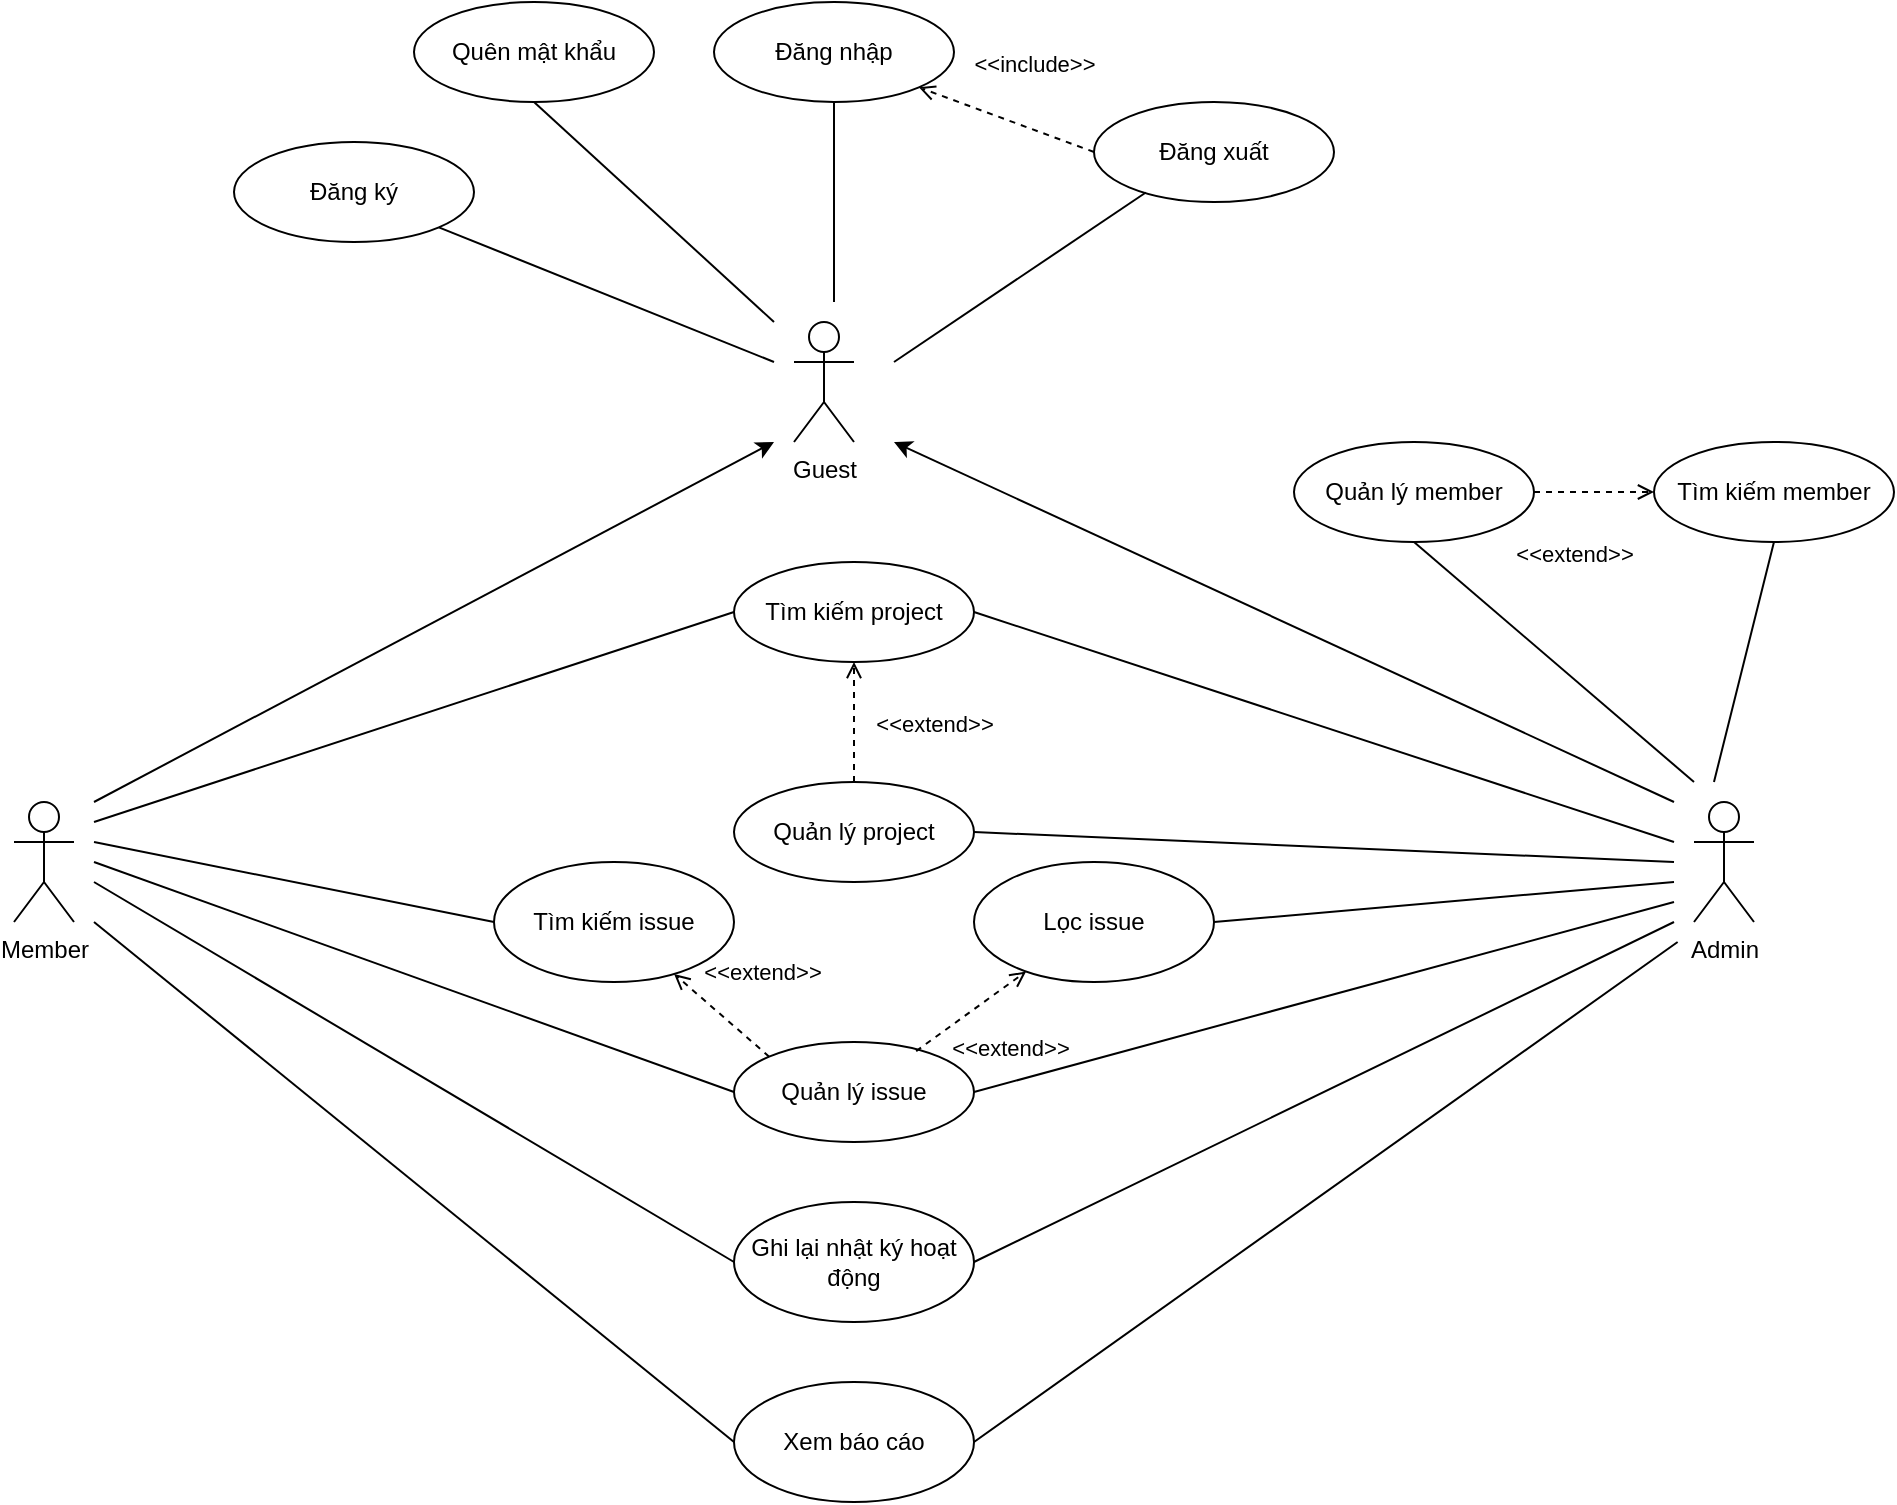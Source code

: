 <mxfile version="17.4.6" type="github" pages="6">
  <diagram id="14edXCWqQ5tt5mP-KZ7a" name="Page-1">
    <mxGraphModel dx="1831" dy="451" grid="1" gridSize="10" guides="1" tooltips="1" connect="1" arrows="1" fold="1" page="1" pageScale="1" pageWidth="1100" pageHeight="1700" math="0" shadow="0">
      <root>
        <mxCell id="0" />
        <mxCell id="1" parent="0" />
        <mxCell id="UQmdZjO2NsMZ761h4TWm-7" value="Admin" style="shape=umlActor;verticalLabelPosition=bottom;verticalAlign=top;html=1;outlineConnect=0;" parent="1" vertex="1">
          <mxGeometry x="710" y="620" width="30" height="60" as="geometry" />
        </mxCell>
        <mxCell id="UQmdZjO2NsMZ761h4TWm-6" value="Member" style="shape=umlActor;verticalLabelPosition=bottom;verticalAlign=top;html=1;outlineConnect=0;" parent="1" vertex="1">
          <mxGeometry x="-130" y="620" width="30" height="60" as="geometry" />
        </mxCell>
        <mxCell id="msFO-zHKwBEEHQdSJ0Py-1" value="Ghi lại nhật ký hoạt động" style="ellipse;whiteSpace=wrap;html=1;" parent="1" vertex="1">
          <mxGeometry x="230" y="820" width="120" height="60" as="geometry" />
        </mxCell>
        <mxCell id="UQmdZjO2NsMZ761h4TWm-18" value="Quản lý member" style="ellipse;whiteSpace=wrap;html=1;" parent="1" vertex="1">
          <mxGeometry x="510" y="440" width="120" height="50" as="geometry" />
        </mxCell>
        <mxCell id="UQmdZjO2NsMZ761h4TWm-9" value="Đăng ký" style="ellipse;whiteSpace=wrap;html=1;" parent="1" vertex="1">
          <mxGeometry x="-20" y="290" width="120" height="50" as="geometry" />
        </mxCell>
        <mxCell id="UQmdZjO2NsMZ761h4TWm-35" value="Đăng xuất" style="ellipse;whiteSpace=wrap;html=1;" parent="1" vertex="1">
          <mxGeometry x="410" y="270" width="120" height="50" as="geometry" />
        </mxCell>
        <mxCell id="UQmdZjO2NsMZ761h4TWm-10" value="Đăng nhập" style="ellipse;whiteSpace=wrap;html=1;" parent="1" vertex="1">
          <mxGeometry x="220" y="220" width="120" height="50" as="geometry" />
        </mxCell>
        <mxCell id="UQmdZjO2NsMZ761h4TWm-17" value="Quản lý issue&lt;span style=&quot;color: rgba(0 , 0 , 0 , 0) ; font-family: monospace ; font-size: 0px&quot;&gt;%3CmxGraphModel%3E%3Croot%3E%3CmxCell%20id%3D%220%22%2F%3E%3CmxCell%20id%3D%221%22%20parent%3D%220%22%2F%3E%3CmxCell%20id%3D%222%22%20value%3D%22%22%20style%3D%22swimlane%3BstartSize%3D0%3B%22%20vertex%3D%221%22%20parent%3D%221%22%3E%3CmxGeometry%20x%3D%22240%22%20y%3D%22200%22%20width%3D%22560%22%20height%3D%22790%22%20as%3D%22geometry%22%2F%3E%3C%2FmxCell%3E%3CmxCell%20id%3D%223%22%20value%3D%22%C4%90%C4%83ng%20k%C3%BD%22%20style%3D%22ellipse%3BwhiteSpace%3Dwrap%3Bhtml%3D1%3B%22%20vertex%3D%221%22%20parent%3D%222%22%3E%3CmxGeometry%20x%3D%2250%22%20y%3D%22730%22%20width%3D%22120%22%20height%3D%2250%22%20as%3D%22geometry%22%2F%3E%3C%2FmxCell%3E%3CmxCell%20id%3D%224%22%20value%3D%22%C4%90%C4%83ng%20nh%E1%BA%ADp%22%20style%3D%22ellipse%3BwhiteSpace%3Dwrap%3Bhtml%3D1%3B%22%20vertex%3D%221%22%20parent%3D%222%22%3E%3CmxGeometry%20x%3D%2250%22%20y%3D%22640%22%20width%3D%22120%22%20height%3D%2250%22%20as%3D%22geometry%22%2F%3E%3C%2FmxCell%3E%3CmxCell%20id%3D%225%22%20value%3D%22%22%20style%3D%22ellipse%3BwhiteSpace%3Dwrap%3Bhtml%3D1%3B%22%20vertex%3D%221%22%20parent%3D%222%22%3E%3CmxGeometry%20x%3D%22170%22%20y%3D%22260%22%20width%3D%22120%22%20height%3D%2250%22%20as%3D%22geometry%22%2F%3E%3C%2FmxCell%3E%3C%2Froot%3E%3C%2FmxGraphModel%3E&lt;/span&gt;&lt;span style=&quot;color: rgba(0 , 0 , 0 , 0) ; font-family: monospace ; font-size: 0px&quot;&gt;%3CmxGraphModel%3E%3Croot%3E%3CmxCell%20id%3D%220%22%2F%3E%3CmxCell%20id%3D%221%22%20parent%3D%220%22%2F%3E%3CmxCell%20id%3D%222%22%20value%3D%22%22%20style%3D%22swimlane%3BstartSize%3D0%3B%22%20vertex%3D%221%22%20parent%3D%221%22%3E%3CmxGeometry%20x%3D%22240%22%20y%3D%22200%22%20width%3D%22560%22%20height%3D%22790%22%20as%3D%22geometry%22%2F%3E%3C%2FmxCell%3E%3CmxCell%20id%3D%223%22%20value%3D%22%C4%90%C4%83ng%20k%C3%BD%22%20style%3D%22ellipse%3BwhiteSpace%3Dwrap%3Bhtml%3D1%3B%22%20vertex%3D%221%22%20parent%3D%222%22%3E%3CmxGeometry%20x%3D%2250%22%20y%3D%22730%22%20width%3D%22120%22%20height%3D%2250%22%20as%3D%22geometry%22%2F%3E%3C%2FmxCell%3E%3CmxCell%20id%3D%224%22%20value%3D%22%C4%90%C4%83ng%20nh%E1%BA%ADp%22%20style%3D%22ellipse%3BwhiteSpace%3Dwrap%3Bhtml%3D1%3B%22%20vertex%3D%221%22%20parent%3D%222%22%3E%3CmxGeometry%20x%3D%2250%22%20y%3D%22640%22%20width%3D%22120%22%20height%3D%2250%22%20as%3D%22geometry%22%2F%3E%3C%2FmxCell%3E%3CmxCell%20id%3D%225%22%20value%3D%22%22%20style%3D%22ellipse%3BwhiteSpace%3Dwrap%3Bhtml%3D1%3B%22%20vertex%3D%221%22%20parent%3D%222%22%3E%3CmxGeometry%20x%3D%22170%22%20y%3D%22260%22%20width%3D%22120%22%20height%3D%2250%22%20as%3D%22geometry%22%2F%3E%3C%2FmxCell%3E%3C%2Froot%3E%3C%2FmxGraphModel%3E&lt;/span&gt;" style="ellipse;whiteSpace=wrap;html=1;" parent="1" vertex="1">
          <mxGeometry x="230" y="740" width="120" height="50" as="geometry" />
        </mxCell>
        <mxCell id="UQmdZjO2NsMZ761h4TWm-19" value="Tìm kiếm project" style="ellipse;whiteSpace=wrap;html=1;" parent="1" vertex="1">
          <mxGeometry x="230" y="500" width="120" height="50" as="geometry" />
        </mxCell>
        <mxCell id="UQmdZjO2NsMZ761h4TWm-1" value="Guest" style="shape=umlActor;verticalLabelPosition=bottom;verticalAlign=top;html=1;outlineConnect=0;" parent="1" vertex="1">
          <mxGeometry x="260" y="380" width="30" height="60" as="geometry" />
        </mxCell>
        <mxCell id="QkGuEac7LgmnL3hAnvyL-4" value="" style="endArrow=none;html=1;rounded=0;entryX=1;entryY=1;entryDx=0;entryDy=0;" edge="1" parent="1" target="UQmdZjO2NsMZ761h4TWm-9">
          <mxGeometry width="50" height="50" relative="1" as="geometry">
            <mxPoint x="250" y="400" as="sourcePoint" />
            <mxPoint x="160" y="360" as="targetPoint" />
          </mxGeometry>
        </mxCell>
        <mxCell id="QkGuEac7LgmnL3hAnvyL-5" value="" style="endArrow=none;html=1;rounded=0;entryX=0.5;entryY=1;entryDx=0;entryDy=0;" edge="1" parent="1" target="UQmdZjO2NsMZ761h4TWm-10">
          <mxGeometry width="50" height="50" relative="1" as="geometry">
            <mxPoint x="280" y="370" as="sourcePoint" />
            <mxPoint x="50" y="350" as="targetPoint" />
          </mxGeometry>
        </mxCell>
        <mxCell id="QkGuEac7LgmnL3hAnvyL-6" value="" style="endArrow=none;html=1;rounded=0;entryX=0.216;entryY=0.905;entryDx=0;entryDy=0;entryPerimeter=0;" edge="1" parent="1" target="UQmdZjO2NsMZ761h4TWm-35">
          <mxGeometry width="50" height="50" relative="1" as="geometry">
            <mxPoint x="310" y="400" as="sourcePoint" />
            <mxPoint x="235" y="300" as="targetPoint" />
          </mxGeometry>
        </mxCell>
        <mxCell id="QkGuEac7LgmnL3hAnvyL-7" value="" style="endArrow=classic;html=1;rounded=0;" edge="1" parent="1">
          <mxGeometry width="50" height="50" relative="1" as="geometry">
            <mxPoint x="-90" y="620" as="sourcePoint" />
            <mxPoint x="250" y="440" as="targetPoint" />
          </mxGeometry>
        </mxCell>
        <mxCell id="QkGuEac7LgmnL3hAnvyL-8" value="" style="endArrow=classic;html=1;rounded=0;" edge="1" parent="1">
          <mxGeometry width="50" height="50" relative="1" as="geometry">
            <mxPoint x="700" y="620" as="sourcePoint" />
            <mxPoint x="310" y="440" as="targetPoint" />
          </mxGeometry>
        </mxCell>
        <mxCell id="QkGuEac7LgmnL3hAnvyL-9" value="" style="endArrow=none;html=1;rounded=0;entryX=0.5;entryY=1;entryDx=0;entryDy=0;" edge="1" parent="1" target="UQmdZjO2NsMZ761h4TWm-18">
          <mxGeometry width="50" height="50" relative="1" as="geometry">
            <mxPoint x="710" y="610" as="sourcePoint" />
            <mxPoint x="660" y="700" as="targetPoint" />
          </mxGeometry>
        </mxCell>
        <mxCell id="QkGuEac7LgmnL3hAnvyL-10" value="" style="endArrow=none;html=1;rounded=0;exitX=1;exitY=0.5;exitDx=0;exitDy=0;" edge="1" parent="1" source="UQmdZjO2NsMZ761h4TWm-19">
          <mxGeometry width="50" height="50" relative="1" as="geometry">
            <mxPoint x="480" y="670" as="sourcePoint" />
            <mxPoint x="700" y="640" as="targetPoint" />
          </mxGeometry>
        </mxCell>
        <mxCell id="QkGuEac7LgmnL3hAnvyL-11" value="&amp;lt;&amp;lt;extend&amp;gt;&amp;gt;" style="html=1;verticalAlign=bottom;labelBackgroundColor=none;endArrow=open;endFill=0;dashed=1;rounded=0;entryX=0.5;entryY=1;entryDx=0;entryDy=0;exitX=0.5;exitY=0;exitDx=0;exitDy=0;" edge="1" parent="1" source="QkGuEac7LgmnL3hAnvyL-18" target="UQmdZjO2NsMZ761h4TWm-19">
          <mxGeometry x="-0.333" y="-40" width="160" relative="1" as="geometry">
            <mxPoint x="290" y="640" as="sourcePoint" />
            <mxPoint x="240" y="660" as="targetPoint" />
            <mxPoint as="offset" />
          </mxGeometry>
        </mxCell>
        <mxCell id="QkGuEac7LgmnL3hAnvyL-12" value="" style="endArrow=none;html=1;rounded=0;exitX=1;exitY=0.5;exitDx=0;exitDy=0;" edge="1" parent="1" source="QkGuEac7LgmnL3hAnvyL-18">
          <mxGeometry width="50" height="50" relative="1" as="geometry">
            <mxPoint x="350" y="665" as="sourcePoint" />
            <mxPoint x="700" y="650" as="targetPoint" />
          </mxGeometry>
        </mxCell>
        <mxCell id="QkGuEac7LgmnL3hAnvyL-14" value="" style="endArrow=none;html=1;rounded=0;entryX=0;entryY=0.5;entryDx=0;entryDy=0;" edge="1" parent="1" target="UQmdZjO2NsMZ761h4TWm-17">
          <mxGeometry width="50" height="50" relative="1" as="geometry">
            <mxPoint x="-90" y="650" as="sourcePoint" />
            <mxPoint x="180" y="675" as="targetPoint" />
          </mxGeometry>
        </mxCell>
        <mxCell id="QkGuEac7LgmnL3hAnvyL-15" value="" style="endArrow=none;html=1;rounded=0;entryX=1;entryY=0.5;entryDx=0;entryDy=0;" edge="1" parent="1" target="UQmdZjO2NsMZ761h4TWm-17">
          <mxGeometry width="50" height="50" relative="1" as="geometry">
            <mxPoint x="700" y="670" as="sourcePoint" />
            <mxPoint x="190" y="685" as="targetPoint" />
          </mxGeometry>
        </mxCell>
        <mxCell id="QkGuEac7LgmnL3hAnvyL-16" value="" style="endArrow=none;html=1;rounded=0;entryX=0;entryY=0.5;entryDx=0;entryDy=0;" edge="1" parent="1" target="UQmdZjO2NsMZ761h4TWm-19">
          <mxGeometry width="50" height="50" relative="1" as="geometry">
            <mxPoint x="-90" y="630" as="sourcePoint" />
            <mxPoint x="200" y="695" as="targetPoint" />
          </mxGeometry>
        </mxCell>
        <mxCell id="QkGuEac7LgmnL3hAnvyL-18" value="Quản lý project&lt;span style=&quot;color: rgba(0 , 0 , 0 , 0) ; font-family: monospace ; font-size: 0px&quot;&gt;%3CmxGraphModel%3E%3Croot%3E%3CmxCell%20id%3D%220%22%2F%3E%3CmxCell%20id%3D%221%22%20parent%3D%220%22%2F%3E%3CmxCell%20id%3D%222%22%20value%3D%22%22%20style%3D%22swimlane%3BstartSize%3D0%3B%22%20vertex%3D%221%22%20parent%3D%221%22%3E%3CmxGeometry%20x%3D%22240%22%20y%3D%22200%22%20width%3D%22560%22%20height%3D%22790%22%20as%3D%22geometry%22%2F%3E%3C%2FmxCell%3E%3CmxCell%20id%3D%223%22%20value%3D%22%C4%90%C4%83ng%20k%C3%BD%22%20style%3D%22ellipse%3BwhiteSpace%3Dwrap%3Bhtml%3D1%3B%22%20vertex%3D%221%22%20parent%3D%222%22%3E%3CmxGeometry%20x%3D%2250%22%20y%3D%22730%22%20width%3D%22120%22%20height%3D%2250%22%20as%3D%22geometry%22%2F%3E%3C%2FmxCell%3E%3CmxCell%20id%3D%224%22%20value%3D%22%C4%90%C4%83ng%20nh%E1%BA%ADp%22%20style%3D%22ellipse%3BwhiteSpace%3Dwrap%3Bhtml%3D1%3B%22%20vertex%3D%221%22%20parent%3D%222%22%3E%3CmxGeometry%20x%3D%2250%22%20y%3D%22640%22%20width%3D%22120%22%20height%3D%2250%22%20as%3D%22geometry%22%2F%3E%3C%2FmxCell%3E%3CmxCell%20id%3D%225%22%20value%3D%22%22%20style%3D%22ellipse%3BwhiteSpace%3Dwrap%3Bhtml%3D1%3B%22%20vertex%3D%221%22%20parent%3D%222%22%3E%3CmxGeometry%20x%3D%22170%22%20y%3D%22260%22%20width%3D%22120%22%20height%3D%2250%22%20as%3D%22geometry%22%2F%3E%3C%2FmxCell%3E%3C%2Froot%3E%3C%2FmxGraphModel%3E&lt;/span&gt;&lt;span style=&quot;color: rgba(0 , 0 , 0 , 0) ; font-family: monospace ; font-size: 0px&quot;&gt;%3CmxGraphModel%3E%3Croot%3E%3CmxCell%20id%3D%220%22%2F%3E%3CmxCell%20id%3D%221%22%20parent%3D%220%22%2F%3E%3CmxCell%20id%3D%222%22%20value%3D%22%22%20style%3D%22swimlane%3BstartSize%3D0%3B%22%20vertex%3D%221%22%20parent%3D%221%22%3E%3CmxGeometry%20x%3D%22240%22%20y%3D%22200%22%20width%3D%22560%22%20height%3D%22790%22%20as%3D%22geometry%22%2F%3E%3C%2FmxCell%3E%3CmxCell%20id%3D%223%22%20value%3D%22%C4%90%C4%83ng%20k%C3%BD%22%20style%3D%22ellipse%3BwhiteSpace%3Dwrap%3Bhtml%3D1%3B%22%20vertex%3D%221%22%20parent%3D%222%22%3E%3CmxGeometry%20x%3D%2250%22%20y%3D%22730%22%20width%3D%22120%22%20height%3D%2250%22%20as%3D%22geometry%22%2F%3E%3C%2FmxCell%3E%3CmxCell%20id%3D%224%22%20value%3D%22%C4%90%C4%83ng%20nh%E1%BA%ADp%22%20style%3D%22ellipse%3BwhiteSpace%3Dwrap%3Bhtml%3D1%3B%22%20vertex%3D%221%22%20parent%3D%222%22%3E%3CmxGeometry%20x%3D%2250%22%20y%3D%22640%22%20width%3D%22120%22%20height%3D%2250%22%20as%3D%22geometry%22%2F%3E%3C%2FmxCell%3E%3CmxCell%20id%3D%225%22%20value%3D%22%22%20style%3D%22ellipse%3BwhiteSpace%3Dwrap%3Bhtml%3D1%3B%22%20vertex%3D%221%22%20parent%3D%222%22%3E%3CmxGeometry%20x%3D%22170%22%20y%3D%22260%22%20width%3D%22120%22%20height%3D%2250%22%20as%3D%22geometry%22%2F%3E%3C%2FmxCell%3E%3C%2Froot%3E%3C%2FmxGraphModel%3E&lt;/span&gt;" style="ellipse;whiteSpace=wrap;html=1;" vertex="1" parent="1">
          <mxGeometry x="230" y="610" width="120" height="50" as="geometry" />
        </mxCell>
        <mxCell id="QkGuEac7LgmnL3hAnvyL-20" value="" style="endArrow=none;html=1;rounded=0;entryX=0;entryY=0.5;entryDx=0;entryDy=0;" edge="1" parent="1" target="msFO-zHKwBEEHQdSJ0Py-1">
          <mxGeometry width="50" height="50" relative="1" as="geometry">
            <mxPoint x="-90" y="660" as="sourcePoint" />
            <mxPoint x="180" y="755" as="targetPoint" />
          </mxGeometry>
        </mxCell>
        <mxCell id="QkGuEac7LgmnL3hAnvyL-21" value="" style="endArrow=none;html=1;rounded=0;entryX=1;entryY=0.5;entryDx=0;entryDy=0;" edge="1" parent="1" target="msFO-zHKwBEEHQdSJ0Py-1">
          <mxGeometry width="50" height="50" relative="1" as="geometry">
            <mxPoint x="700" y="680" as="sourcePoint" />
            <mxPoint x="180" y="830" as="targetPoint" />
          </mxGeometry>
        </mxCell>
        <mxCell id="QkGuEac7LgmnL3hAnvyL-23" value="Lọc issue" style="ellipse;whiteSpace=wrap;html=1;" vertex="1" parent="1">
          <mxGeometry x="350" y="650" width="120" height="60" as="geometry" />
        </mxCell>
        <mxCell id="QkGuEac7LgmnL3hAnvyL-24" value="Tìm kiếm issue" style="ellipse;whiteSpace=wrap;html=1;" vertex="1" parent="1">
          <mxGeometry x="110" y="650" width="120" height="60" as="geometry" />
        </mxCell>
        <mxCell id="QkGuEac7LgmnL3hAnvyL-26" value="&amp;lt;&amp;lt;extend&amp;gt;&amp;gt;" style="html=1;verticalAlign=bottom;labelBackgroundColor=none;endArrow=open;endFill=0;dashed=1;rounded=0;exitX=0;exitY=0;exitDx=0;exitDy=0;" edge="1" parent="1" source="UQmdZjO2NsMZ761h4TWm-17" target="QkGuEac7LgmnL3hAnvyL-24">
          <mxGeometry x="-0.209" y="-23" width="160" relative="1" as="geometry">
            <mxPoint x="300" y="650" as="sourcePoint" />
            <mxPoint x="300" y="590" as="targetPoint" />
            <mxPoint as="offset" />
          </mxGeometry>
        </mxCell>
        <mxCell id="QkGuEac7LgmnL3hAnvyL-27" value="&amp;lt;&amp;lt;extend&amp;gt;&amp;gt;" style="html=1;verticalAlign=bottom;labelBackgroundColor=none;endArrow=open;endFill=0;dashed=1;rounded=0;exitX=0.759;exitY=0.091;exitDx=0;exitDy=0;exitPerimeter=0;" edge="1" parent="1" source="UQmdZjO2NsMZ761h4TWm-17" target="QkGuEac7LgmnL3hAnvyL-23">
          <mxGeometry x="-0.016" y="-34" width="160" relative="1" as="geometry">
            <mxPoint x="257.427" y="762.616" as="sourcePoint" />
            <mxPoint x="224.84" y="785.576" as="targetPoint" />
            <mxPoint as="offset" />
          </mxGeometry>
        </mxCell>
        <mxCell id="QkGuEac7LgmnL3hAnvyL-28" value="&amp;lt;&amp;lt;include&amp;gt;&amp;gt;" style="html=1;verticalAlign=bottom;labelBackgroundColor=none;endArrow=open;endFill=0;dashed=1;rounded=0;entryX=1;entryY=1;entryDx=0;entryDy=0;exitX=0;exitY=0.5;exitDx=0;exitDy=0;" edge="1" parent="1" source="UQmdZjO2NsMZ761h4TWm-35" target="UQmdZjO2NsMZ761h4TWm-10">
          <mxGeometry x="-0.136" y="-22" width="160" relative="1" as="geometry">
            <mxPoint x="340" y="280" as="sourcePoint" />
            <mxPoint x="500" y="280" as="targetPoint" />
            <mxPoint as="offset" />
          </mxGeometry>
        </mxCell>
        <mxCell id="ITVEnRc4Du9ZMDr_JgPi-1" value="Xem báo cáo" style="ellipse;whiteSpace=wrap;html=1;" vertex="1" parent="1">
          <mxGeometry x="230" y="910" width="120" height="60" as="geometry" />
        </mxCell>
        <mxCell id="ITVEnRc4Du9ZMDr_JgPi-2" value="" style="endArrow=none;html=1;rounded=0;entryX=0;entryY=0.5;entryDx=0;entryDy=0;" edge="1" parent="1" target="ITVEnRc4Du9ZMDr_JgPi-1">
          <mxGeometry width="50" height="50" relative="1" as="geometry">
            <mxPoint x="-90" y="680" as="sourcePoint" />
            <mxPoint x="240" y="940" as="targetPoint" />
          </mxGeometry>
        </mxCell>
        <mxCell id="ITVEnRc4Du9ZMDr_JgPi-3" value="" style="endArrow=none;html=1;rounded=0;entryX=1;entryY=0.5;entryDx=0;entryDy=0;" edge="1" parent="1" target="ITVEnRc4Du9ZMDr_JgPi-1">
          <mxGeometry width="50" height="50" relative="1" as="geometry">
            <mxPoint x="701.818" y="690" as="sourcePoint" />
            <mxPoint x="240" y="1020" as="targetPoint" />
          </mxGeometry>
        </mxCell>
        <mxCell id="ITVEnRc4Du9ZMDr_JgPi-4" value="" style="endArrow=none;html=1;rounded=0;exitX=1;exitY=0.5;exitDx=0;exitDy=0;" edge="1" parent="1" source="QkGuEac7LgmnL3hAnvyL-23">
          <mxGeometry width="50" height="50" relative="1" as="geometry">
            <mxPoint x="360" y="645" as="sourcePoint" />
            <mxPoint x="700" y="660" as="targetPoint" />
          </mxGeometry>
        </mxCell>
        <mxCell id="ITVEnRc4Du9ZMDr_JgPi-5" value="" style="endArrow=none;html=1;rounded=0;entryX=0;entryY=0.5;entryDx=0;entryDy=0;" edge="1" parent="1" target="QkGuEac7LgmnL3hAnvyL-24">
          <mxGeometry width="50" height="50" relative="1" as="geometry">
            <mxPoint x="-90" y="640" as="sourcePoint" />
            <mxPoint x="720" y="670" as="targetPoint" />
          </mxGeometry>
        </mxCell>
        <mxCell id="ITVEnRc4Du9ZMDr_JgPi-6" value="Tìm kiếm member" style="ellipse;whiteSpace=wrap;html=1;" vertex="1" parent="1">
          <mxGeometry x="690" y="440" width="120" height="50" as="geometry" />
        </mxCell>
        <mxCell id="ITVEnRc4Du9ZMDr_JgPi-7" value="" style="endArrow=none;html=1;rounded=0;entryX=0.5;entryY=1;entryDx=0;entryDy=0;" edge="1" parent="1" target="ITVEnRc4Du9ZMDr_JgPi-6">
          <mxGeometry width="50" height="50" relative="1" as="geometry">
            <mxPoint x="720" y="610" as="sourcePoint" />
            <mxPoint x="623.037" y="492.42" as="targetPoint" />
          </mxGeometry>
        </mxCell>
        <mxCell id="ITVEnRc4Du9ZMDr_JgPi-9" value="&amp;lt;&amp;lt;extend&amp;gt;&amp;gt;" style="html=1;verticalAlign=bottom;labelBackgroundColor=none;endArrow=open;endFill=0;dashed=1;rounded=0;entryX=0;entryY=0.5;entryDx=0;entryDy=0;exitX=1;exitY=0.5;exitDx=0;exitDy=0;" edge="1" parent="1" source="UQmdZjO2NsMZ761h4TWm-18" target="ITVEnRc4Du9ZMDr_JgPi-6">
          <mxGeometry x="-0.333" y="-40" width="160" relative="1" as="geometry">
            <mxPoint x="300" y="620" as="sourcePoint" />
            <mxPoint x="300" y="560" as="targetPoint" />
            <mxPoint as="offset" />
          </mxGeometry>
        </mxCell>
        <mxCell id="ITVEnRc4Du9ZMDr_JgPi-10" value="Quên mật khẩu" style="ellipse;whiteSpace=wrap;html=1;" vertex="1" parent="1">
          <mxGeometry x="70" y="220" width="120" height="50" as="geometry" />
        </mxCell>
        <mxCell id="ITVEnRc4Du9ZMDr_JgPi-11" value="" style="endArrow=none;html=1;rounded=0;entryX=0.5;entryY=1;entryDx=0;entryDy=0;" edge="1" parent="1" target="ITVEnRc4Du9ZMDr_JgPi-10">
          <mxGeometry width="50" height="50" relative="1" as="geometry">
            <mxPoint x="250" y="380" as="sourcePoint" />
            <mxPoint x="290" y="280" as="targetPoint" />
          </mxGeometry>
        </mxCell>
      </root>
    </mxGraphModel>
  </diagram>
  <diagram id="qv8SFHMvICdCf6HDmzNz" name="Page-2">
    <mxGraphModel dx="1038" dy="547" grid="1" gridSize="10" guides="1" tooltips="1" connect="1" arrows="1" fold="1" page="1" pageScale="1" pageWidth="1100" pageHeight="1700" math="0" shadow="0">
      <root>
        <mxCell id="_Pq_YgqfFmbLoQnGfsag-0" />
        <mxCell id="_Pq_YgqfFmbLoQnGfsag-1" parent="_Pq_YgqfFmbLoQnGfsag-0" />
        <mxCell id="_Pq_YgqfFmbLoQnGfsag-2" value="user" style="shape=umlActor;verticalLabelPosition=bottom;verticalAlign=top;html=1;outlineConnect=0;" vertex="1" parent="_Pq_YgqfFmbLoQnGfsag-1">
          <mxGeometry x="110" y="290" width="30" height="60" as="geometry" />
        </mxCell>
        <mxCell id="_Pq_YgqfFmbLoQnGfsag-3" value="Xem trang chủ" style="ellipse;whiteSpace=wrap;html=1;" vertex="1" parent="_Pq_YgqfFmbLoQnGfsag-1">
          <mxGeometry x="360" y="170" width="120" height="50" as="geometry" />
        </mxCell>
        <mxCell id="_Pq_YgqfFmbLoQnGfsag-11" value="Tìm kiếm project" style="ellipse;whiteSpace=wrap;html=1;" vertex="1" parent="_Pq_YgqfFmbLoQnGfsag-1">
          <mxGeometry x="600" y="90" width="110" height="50" as="geometry" />
        </mxCell>
        <mxCell id="_Pq_YgqfFmbLoQnGfsag-12" value="&amp;lt;&amp;lt;extend&amp;gt;&amp;gt;" style="endArrow=open;endSize=12;dashed=1;html=1;entryX=0.79;entryY=0.116;entryDx=0;entryDy=0;exitX=0;exitY=0.5;exitDx=0;exitDy=0;entryPerimeter=0;" edge="1" parent="_Pq_YgqfFmbLoQnGfsag-1" source="_Pq_YgqfFmbLoQnGfsag-11" target="_Pq_YgqfFmbLoQnGfsag-3">
          <mxGeometry width="160" relative="1" as="geometry">
            <mxPoint x="530" y="380" as="sourcePoint" />
            <mxPoint x="690" y="380" as="targetPoint" />
          </mxGeometry>
        </mxCell>
        <mxCell id="_Pq_YgqfFmbLoQnGfsag-15" value="" style="endArrow=none;html=1;entryX=0;entryY=0.5;entryDx=0;entryDy=0;" edge="1" parent="_Pq_YgqfFmbLoQnGfsag-1" target="_Pq_YgqfFmbLoQnGfsag-3">
          <mxGeometry width="50" height="50" relative="1" as="geometry">
            <mxPoint x="160" y="300" as="sourcePoint" />
            <mxPoint x="370" y="220" as="targetPoint" />
          </mxGeometry>
        </mxCell>
        <mxCell id="_Pq_YgqfFmbLoQnGfsag-16" value="Quản lý issue" style="ellipse;whiteSpace=wrap;html=1;" vertex="1" parent="_Pq_YgqfFmbLoQnGfsag-1">
          <mxGeometry x="360" y="260" width="120" height="50" as="geometry" />
        </mxCell>
        <mxCell id="_Pq_YgqfFmbLoQnGfsag-17" value="Thêm issue&lt;span style=&quot;color: rgba(0 , 0 , 0 , 0) ; font-family: monospace ; font-size: 0px&quot;&gt;%3CmxGraphModel%3E%3Croot%3E%3CmxCell%20id%3D%220%22%2F%3E%3CmxCell%20id%3D%221%22%20parent%3D%220%22%2F%3E%3CmxCell%20id%3D%222%22%20value%3D%22Xem%20trang%20ch%E1%BB%A7%22%20style%3D%22ellipse%3BwhiteSpace%3Dwrap%3Bhtml%3D1%3B%22%20vertex%3D%221%22%20parent%3D%221%22%3E%3CmxGeometry%20x%3D%22380%22%20y%3D%22170%22%20width%3D%22120%22%20height%3D%2250%22%20as%3D%22geometry%22%2F%3E%3C%2FmxCell%3E%3C%2Froot%3E%3C%2FmxGraphModel%3E&lt;/span&gt;" style="ellipse;whiteSpace=wrap;html=1;" vertex="1" parent="_Pq_YgqfFmbLoQnGfsag-1">
          <mxGeometry x="600" y="190" width="120" height="50" as="geometry" />
        </mxCell>
        <mxCell id="_Pq_YgqfFmbLoQnGfsag-19" value="Xóa issue" style="ellipse;whiteSpace=wrap;html=1;" vertex="1" parent="_Pq_YgqfFmbLoQnGfsag-1">
          <mxGeometry x="600" y="260" width="120" height="50" as="geometry" />
        </mxCell>
        <mxCell id="_Pq_YgqfFmbLoQnGfsag-20" value="Cập nhật issue" style="ellipse;whiteSpace=wrap;html=1;" vertex="1" parent="_Pq_YgqfFmbLoQnGfsag-1">
          <mxGeometry x="600" y="330" width="120" height="50" as="geometry" />
        </mxCell>
        <mxCell id="_Pq_YgqfFmbLoQnGfsag-21" value="" style="endArrow=none;html=1;entryX=0;entryY=0.5;entryDx=0;entryDy=0;" edge="1" parent="_Pq_YgqfFmbLoQnGfsag-1" target="_Pq_YgqfFmbLoQnGfsag-16">
          <mxGeometry width="50" height="50" relative="1" as="geometry">
            <mxPoint x="160" y="310" as="sourcePoint" />
            <mxPoint x="370" y="310" as="targetPoint" />
          </mxGeometry>
        </mxCell>
        <mxCell id="_Pq_YgqfFmbLoQnGfsag-23" value="&amp;lt;&amp;lt;extend&amp;gt;&amp;gt;" style="endArrow=open;endSize=12;dashed=1;html=1;entryX=1;entryY=0;entryDx=0;entryDy=0;exitX=0;exitY=0.5;exitDx=0;exitDy=0;" edge="1" parent="_Pq_YgqfFmbLoQnGfsag-1" source="_Pq_YgqfFmbLoQnGfsag-17" target="_Pq_YgqfFmbLoQnGfsag-16">
          <mxGeometry width="160" relative="1" as="geometry">
            <mxPoint x="540" y="270" as="sourcePoint" />
            <mxPoint x="700" y="270" as="targetPoint" />
          </mxGeometry>
        </mxCell>
        <mxCell id="_Pq_YgqfFmbLoQnGfsag-24" value="&amp;lt;&amp;lt;extend&amp;gt;&amp;gt;" style="endArrow=open;endSize=12;dashed=1;html=1;entryX=1;entryY=0.5;entryDx=0;entryDy=0;exitX=0;exitY=0.5;exitDx=0;exitDy=0;" edge="1" parent="_Pq_YgqfFmbLoQnGfsag-1" source="_Pq_YgqfFmbLoQnGfsag-19" target="_Pq_YgqfFmbLoQnGfsag-16">
          <mxGeometry width="160" relative="1" as="geometry">
            <mxPoint x="610" y="225" as="sourcePoint" />
            <mxPoint x="492.426" y="282.322" as="targetPoint" />
          </mxGeometry>
        </mxCell>
        <mxCell id="_Pq_YgqfFmbLoQnGfsag-25" value="&amp;lt;&amp;lt;extend&amp;gt;&amp;gt;" style="endArrow=open;endSize=12;dashed=1;html=1;entryX=1;entryY=1;entryDx=0;entryDy=0;exitX=0;exitY=0.5;exitDx=0;exitDy=0;" edge="1" parent="_Pq_YgqfFmbLoQnGfsag-1" source="_Pq_YgqfFmbLoQnGfsag-20" target="_Pq_YgqfFmbLoQnGfsag-16">
          <mxGeometry width="160" relative="1" as="geometry">
            <mxPoint x="590" y="355" as="sourcePoint" />
            <mxPoint x="502.426" y="292.322" as="targetPoint" />
          </mxGeometry>
        </mxCell>
        <mxCell id="_Pq_YgqfFmbLoQnGfsag-26" value="Đăng xuất" style="ellipse;whiteSpace=wrap;html=1;" vertex="1" parent="_Pq_YgqfFmbLoQnGfsag-1">
          <mxGeometry x="360" y="430" width="120" height="50" as="geometry" />
        </mxCell>
        <mxCell id="_Pq_YgqfFmbLoQnGfsag-27" value="" style="endArrow=none;html=1;entryX=0;entryY=0.5;entryDx=0;entryDy=0;" edge="1" parent="_Pq_YgqfFmbLoQnGfsag-1" target="_Pq_YgqfFmbLoQnGfsag-26">
          <mxGeometry width="50" height="50" relative="1" as="geometry">
            <mxPoint x="160" y="340" as="sourcePoint" />
            <mxPoint x="390" y="300" as="targetPoint" />
          </mxGeometry>
        </mxCell>
        <mxCell id="laxoUeqKHQoZZm_LqpDb-0" value="Ghi lại nhật ký hoạt động" style="ellipse;whiteSpace=wrap;html=1;" vertex="1" parent="_Pq_YgqfFmbLoQnGfsag-1">
          <mxGeometry x="360" y="350" width="120" height="50" as="geometry" />
        </mxCell>
        <mxCell id="laxoUeqKHQoZZm_LqpDb-1" value="" style="endArrow=none;html=1;entryX=0;entryY=0.5;entryDx=0;entryDy=0;" edge="1" parent="_Pq_YgqfFmbLoQnGfsag-1" target="laxoUeqKHQoZZm_LqpDb-0">
          <mxGeometry width="50" height="50" relative="1" as="geometry">
            <mxPoint x="160" y="330" as="sourcePoint" />
            <mxPoint x="350" y="345" as="targetPoint" />
          </mxGeometry>
        </mxCell>
      </root>
    </mxGraphModel>
  </diagram>
  <diagram id="68w5zDax6EmCm9XNbu8b" name="Page-3">
    <mxGraphModel dx="1038" dy="547" grid="1" gridSize="10" guides="1" tooltips="1" connect="1" arrows="1" fold="1" page="1" pageScale="1" pageWidth="1100" pageHeight="1700" math="0" shadow="0">
      <root>
        <mxCell id="Djf_wb8yTOkUHEACH3c3-0" />
        <mxCell id="Djf_wb8yTOkUHEACH3c3-1" parent="Djf_wb8yTOkUHEACH3c3-0" />
        <mxCell id="Djf_wb8yTOkUHEACH3c3-2" value="admin" style="shape=umlActor;verticalLabelPosition=bottom;verticalAlign=top;html=1;outlineConnect=0;" parent="Djf_wb8yTOkUHEACH3c3-1" vertex="1">
          <mxGeometry x="130" y="455" width="30" height="60" as="geometry" />
        </mxCell>
        <mxCell id="Djf_wb8yTOkUHEACH3c3-3" value="Xem trang chủ" style="ellipse;whiteSpace=wrap;html=1;" parent="Djf_wb8yTOkUHEACH3c3-1" vertex="1">
          <mxGeometry x="480" y="280" width="120" height="50" as="geometry" />
        </mxCell>
        <mxCell id="Djf_wb8yTOkUHEACH3c3-4" value="Tìm kiếm project" style="ellipse;whiteSpace=wrap;html=1;" parent="Djf_wb8yTOkUHEACH3c3-1" vertex="1">
          <mxGeometry x="800" y="190" width="110" height="50" as="geometry" />
        </mxCell>
        <mxCell id="Djf_wb8yTOkUHEACH3c3-5" value="&amp;lt;&amp;lt;extend&amp;gt;&amp;gt;" style="endArrow=open;endSize=12;dashed=1;html=1;entryX=0.79;entryY=0.116;entryDx=0;entryDy=0;exitX=0;exitY=0.5;exitDx=0;exitDy=0;entryPerimeter=0;" parent="Djf_wb8yTOkUHEACH3c3-1" source="Djf_wb8yTOkUHEACH3c3-4" target="Djf_wb8yTOkUHEACH3c3-3" edge="1">
          <mxGeometry width="160" relative="1" as="geometry">
            <mxPoint x="530" y="380" as="sourcePoint" />
            <mxPoint x="690" y="380" as="targetPoint" />
          </mxGeometry>
        </mxCell>
        <mxCell id="Djf_wb8yTOkUHEACH3c3-6" value="" style="endArrow=none;html=1;entryX=0;entryY=0.5;entryDx=0;entryDy=0;" parent="Djf_wb8yTOkUHEACH3c3-1" target="Djf_wb8yTOkUHEACH3c3-3" edge="1">
          <mxGeometry width="50" height="50" relative="1" as="geometry">
            <mxPoint x="170" y="470" as="sourcePoint" />
            <mxPoint x="370" y="220" as="targetPoint" />
          </mxGeometry>
        </mxCell>
        <mxCell id="Djf_wb8yTOkUHEACH3c3-7" value="Quản lý issue" style="ellipse;whiteSpace=wrap;html=1;" parent="Djf_wb8yTOkUHEACH3c3-1" vertex="1">
          <mxGeometry x="480" y="515" width="120" height="50" as="geometry" />
        </mxCell>
        <mxCell id="Djf_wb8yTOkUHEACH3c3-8" value="Thêm issue&lt;span style=&quot;color: rgba(0 , 0 , 0 , 0) ; font-family: monospace ; font-size: 0px&quot;&gt;%3CmxGraphModel%3E%3Croot%3E%3CmxCell%20id%3D%220%22%2F%3E%3CmxCell%20id%3D%221%22%20parent%3D%220%22%2F%3E%3CmxCell%20id%3D%222%22%20value%3D%22Xem%20trang%20ch%E1%BB%A7%22%20style%3D%22ellipse%3BwhiteSpace%3Dwrap%3Bhtml%3D1%3B%22%20vertex%3D%221%22%20parent%3D%221%22%3E%3CmxGeometry%20x%3D%22380%22%20y%3D%22170%22%20width%3D%22120%22%20height%3D%2250%22%20as%3D%22geometry%22%2F%3E%3C%2FmxCell%3E%3C%2Froot%3E%3C%2FmxGraphModel%3E&lt;/span&gt;" style="ellipse;whiteSpace=wrap;html=1;" parent="Djf_wb8yTOkUHEACH3c3-1" vertex="1">
          <mxGeometry x="800" y="480" width="120" height="50" as="geometry" />
        </mxCell>
        <mxCell id="Djf_wb8yTOkUHEACH3c3-9" value="Xóa issue" style="ellipse;whiteSpace=wrap;html=1;" parent="Djf_wb8yTOkUHEACH3c3-1" vertex="1">
          <mxGeometry x="800" y="550" width="120" height="50" as="geometry" />
        </mxCell>
        <mxCell id="Djf_wb8yTOkUHEACH3c3-10" value="Cập nhật issue" style="ellipse;whiteSpace=wrap;html=1;" parent="Djf_wb8yTOkUHEACH3c3-1" vertex="1">
          <mxGeometry x="800" y="630" width="120" height="50" as="geometry" />
        </mxCell>
        <mxCell id="Djf_wb8yTOkUHEACH3c3-11" value="" style="endArrow=none;html=1;entryX=0;entryY=0.5;entryDx=0;entryDy=0;" parent="Djf_wb8yTOkUHEACH3c3-1" target="Djf_wb8yTOkUHEACH3c3-7" edge="1">
          <mxGeometry width="50" height="50" relative="1" as="geometry">
            <mxPoint x="170" y="490" as="sourcePoint" />
            <mxPoint x="370" y="310" as="targetPoint" />
          </mxGeometry>
        </mxCell>
        <mxCell id="Djf_wb8yTOkUHEACH3c3-12" value="&amp;lt;&amp;lt;extend&amp;gt;&amp;gt;" style="endArrow=open;endSize=12;dashed=1;html=1;entryX=1;entryY=0;entryDx=0;entryDy=0;exitX=0;exitY=0.5;exitDx=0;exitDy=0;" parent="Djf_wb8yTOkUHEACH3c3-1" source="Djf_wb8yTOkUHEACH3c3-8" target="Djf_wb8yTOkUHEACH3c3-7" edge="1">
          <mxGeometry width="160" relative="1" as="geometry">
            <mxPoint x="540" y="270" as="sourcePoint" />
            <mxPoint x="700" y="270" as="targetPoint" />
          </mxGeometry>
        </mxCell>
        <mxCell id="Djf_wb8yTOkUHEACH3c3-13" value="&amp;lt;&amp;lt;extend&amp;gt;&amp;gt;" style="endArrow=open;endSize=12;dashed=1;html=1;entryX=1;entryY=0.5;entryDx=0;entryDy=0;exitX=0;exitY=0.5;exitDx=0;exitDy=0;" parent="Djf_wb8yTOkUHEACH3c3-1" source="Djf_wb8yTOkUHEACH3c3-9" target="Djf_wb8yTOkUHEACH3c3-7" edge="1">
          <mxGeometry width="160" relative="1" as="geometry">
            <mxPoint x="610" y="225" as="sourcePoint" />
            <mxPoint x="492.426" y="282.322" as="targetPoint" />
          </mxGeometry>
        </mxCell>
        <mxCell id="Djf_wb8yTOkUHEACH3c3-14" value="&amp;lt;&amp;lt;extend&amp;gt;&amp;gt;" style="endArrow=open;endSize=12;dashed=1;html=1;entryX=1;entryY=1;entryDx=0;entryDy=0;exitX=0;exitY=0.5;exitDx=0;exitDy=0;" parent="Djf_wb8yTOkUHEACH3c3-1" source="Djf_wb8yTOkUHEACH3c3-10" target="Djf_wb8yTOkUHEACH3c3-7" edge="1">
          <mxGeometry width="160" relative="1" as="geometry">
            <mxPoint x="590" y="355" as="sourcePoint" />
            <mxPoint x="502.426" y="292.322" as="targetPoint" />
          </mxGeometry>
        </mxCell>
        <mxCell id="Djf_wb8yTOkUHEACH3c3-15" value="Đăng xuất" style="ellipse;whiteSpace=wrap;html=1;" parent="Djf_wb8yTOkUHEACH3c3-1" vertex="1">
          <mxGeometry x="480" y="800" width="120" height="50" as="geometry" />
        </mxCell>
        <mxCell id="Djf_wb8yTOkUHEACH3c3-16" value="" style="endArrow=none;html=1;entryX=0;entryY=0.5;entryDx=0;entryDy=0;" parent="Djf_wb8yTOkUHEACH3c3-1" target="Djf_wb8yTOkUHEACH3c3-15" edge="1">
          <mxGeometry width="50" height="50" relative="1" as="geometry">
            <mxPoint x="170" y="520" as="sourcePoint" />
            <mxPoint x="390" y="300" as="targetPoint" />
          </mxGeometry>
        </mxCell>
        <mxCell id="Djf_wb8yTOkUHEACH3c3-17" value="Quản lý project" style="ellipse;whiteSpace=wrap;html=1;" parent="Djf_wb8yTOkUHEACH3c3-1" vertex="1">
          <mxGeometry x="480" y="390" width="120" height="50" as="geometry" />
        </mxCell>
        <mxCell id="Djf_wb8yTOkUHEACH3c3-18" value="Thêm project" style="ellipse;whiteSpace=wrap;html=1;" parent="Djf_wb8yTOkUHEACH3c3-1" vertex="1">
          <mxGeometry x="800" y="260" width="120" height="50" as="geometry" />
        </mxCell>
        <mxCell id="Djf_wb8yTOkUHEACH3c3-19" value="Xóa project" style="ellipse;whiteSpace=wrap;html=1;" parent="Djf_wb8yTOkUHEACH3c3-1" vertex="1">
          <mxGeometry x="800" y="330" width="120" height="50" as="geometry" />
        </mxCell>
        <mxCell id="Djf_wb8yTOkUHEACH3c3-20" value="Quản lý member" style="ellipse;whiteSpace=wrap;html=1;" parent="Djf_wb8yTOkUHEACH3c3-1" vertex="1">
          <mxGeometry x="480" y="710" width="120" height="50" as="geometry" />
        </mxCell>
        <mxCell id="DreB-vCgk32VMQsh1_b2-0" value="Cập nhật project" style="ellipse;whiteSpace=wrap;html=1;" parent="Djf_wb8yTOkUHEACH3c3-1" vertex="1">
          <mxGeometry x="800" y="405" width="120" height="50" as="geometry" />
        </mxCell>
        <mxCell id="FqUYmsVaJ8yUh38G8GCd-1" value="Thêm member" style="ellipse;whiteSpace=wrap;html=1;" parent="Djf_wb8yTOkUHEACH3c3-1" vertex="1">
          <mxGeometry x="800" y="710" width="120" height="50" as="geometry" />
        </mxCell>
        <mxCell id="FqUYmsVaJ8yUh38G8GCd-2" value="Xóa member" style="ellipse;whiteSpace=wrap;html=1;" parent="Djf_wb8yTOkUHEACH3c3-1" vertex="1">
          <mxGeometry x="800" y="780" width="120" height="50" as="geometry" />
        </mxCell>
        <mxCell id="Shuj7YIZoT5GoPl0o5Rt-0" value="Ghi lại nhật ký hoạt động" style="ellipse;whiteSpace=wrap;html=1;" parent="Djf_wb8yTOkUHEACH3c3-1" vertex="1">
          <mxGeometry x="480" y="610" width="120" height="60" as="geometry" />
        </mxCell>
        <mxCell id="Shuj7YIZoT5GoPl0o5Rt-1" value="&amp;lt;&amp;lt;extend&amp;gt;&amp;gt;" style="endArrow=open;endSize=12;dashed=1;html=1;exitX=0;exitY=0.5;exitDx=0;exitDy=0;" parent="Djf_wb8yTOkUHEACH3c3-1" source="Djf_wb8yTOkUHEACH3c3-18" target="Djf_wb8yTOkUHEACH3c3-17" edge="1">
          <mxGeometry width="160" relative="1" as="geometry">
            <mxPoint x="655" y="475" as="sourcePoint" />
            <mxPoint x="492.426" y="527.322" as="targetPoint" />
          </mxGeometry>
        </mxCell>
        <mxCell id="Shuj7YIZoT5GoPl0o5Rt-2" value="&amp;lt;&amp;lt;extend&amp;gt;&amp;gt;" style="endArrow=open;endSize=12;dashed=1;html=1;exitX=0;exitY=0.5;exitDx=0;exitDy=0;entryX=1;entryY=0.5;entryDx=0;entryDy=0;" parent="Djf_wb8yTOkUHEACH3c3-1" source="Djf_wb8yTOkUHEACH3c3-19" target="Djf_wb8yTOkUHEACH3c3-17" edge="1">
          <mxGeometry width="160" relative="1" as="geometry">
            <mxPoint x="655" y="275" as="sourcePoint" />
            <mxPoint x="468.919" y="365.973" as="targetPoint" />
          </mxGeometry>
        </mxCell>
        <mxCell id="Shuj7YIZoT5GoPl0o5Rt-3" value="&amp;lt;&amp;lt;extend&amp;gt;&amp;gt;" style="endArrow=open;endSize=12;dashed=1;html=1;exitX=0;exitY=0.5;exitDx=0;exitDy=0;entryX=1;entryY=1;entryDx=0;entryDy=0;" parent="Djf_wb8yTOkUHEACH3c3-1" source="DreB-vCgk32VMQsh1_b2-0" target="Djf_wb8yTOkUHEACH3c3-17" edge="1">
          <mxGeometry width="160" relative="1" as="geometry">
            <mxPoint x="665" y="285" as="sourcePoint" />
            <mxPoint x="478.919" y="375.973" as="targetPoint" />
          </mxGeometry>
        </mxCell>
        <mxCell id="Shuj7YIZoT5GoPl0o5Rt-4" value="&amp;lt;&amp;lt;extend&amp;gt;&amp;gt;" style="endArrow=open;endSize=12;dashed=1;html=1;entryX=1;entryY=0.5;entryDx=0;entryDy=0;exitX=0;exitY=0.5;exitDx=0;exitDy=0;" parent="Djf_wb8yTOkUHEACH3c3-1" source="FqUYmsVaJ8yUh38G8GCd-1" target="Djf_wb8yTOkUHEACH3c3-20" edge="1">
          <mxGeometry width="160" relative="1" as="geometry">
            <mxPoint x="655" y="635" as="sourcePoint" />
            <mxPoint x="462.426" y="542.678" as="targetPoint" />
          </mxGeometry>
        </mxCell>
        <mxCell id="Shuj7YIZoT5GoPl0o5Rt-5" value="&amp;lt;&amp;lt;extend&amp;gt;&amp;gt;" style="endArrow=open;endSize=12;dashed=1;html=1;entryX=1;entryY=1;entryDx=0;entryDy=0;exitX=0;exitY=0.5;exitDx=0;exitDy=0;" parent="Djf_wb8yTOkUHEACH3c3-1" source="FqUYmsVaJ8yUh38G8GCd-2" target="Djf_wb8yTOkUHEACH3c3-20" edge="1">
          <mxGeometry width="160" relative="1" as="geometry">
            <mxPoint x="665" y="645" as="sourcePoint" />
            <mxPoint x="472.426" y="552.678" as="targetPoint" />
          </mxGeometry>
        </mxCell>
        <mxCell id="Shuj7YIZoT5GoPl0o5Rt-6" value="" style="endArrow=none;html=1;entryX=0;entryY=0.5;entryDx=0;entryDy=0;" parent="Djf_wb8yTOkUHEACH3c3-1" target="Shuj7YIZoT5GoPl0o5Rt-0" edge="1">
          <mxGeometry width="50" height="50" relative="1" as="geometry">
            <mxPoint x="170" y="500" as="sourcePoint" />
            <mxPoint x="300" y="550" as="targetPoint" />
          </mxGeometry>
        </mxCell>
        <mxCell id="Shuj7YIZoT5GoPl0o5Rt-7" value="" style="endArrow=none;html=1;entryX=0;entryY=0.5;entryDx=0;entryDy=0;" parent="Djf_wb8yTOkUHEACH3c3-1" target="Djf_wb8yTOkUHEACH3c3-17" edge="1">
          <mxGeometry width="50" height="50" relative="1" as="geometry">
            <mxPoint x="170" y="480" as="sourcePoint" />
            <mxPoint x="370" y="630" as="targetPoint" />
          </mxGeometry>
        </mxCell>
        <mxCell id="Shuj7YIZoT5GoPl0o5Rt-8" value="" style="endArrow=none;html=1;entryX=0;entryY=0.5;entryDx=0;entryDy=0;" parent="Djf_wb8yTOkUHEACH3c3-1" target="Djf_wb8yTOkUHEACH3c3-20" edge="1">
          <mxGeometry width="50" height="50" relative="1" as="geometry">
            <mxPoint x="170" y="510" as="sourcePoint" />
            <mxPoint x="380" y="640" as="targetPoint" />
          </mxGeometry>
        </mxCell>
      </root>
    </mxGraphModel>
  </diagram>
  <diagram id="eHcDR3vWH7LIaXPZgPso" name="Page-4">
    <mxGraphModel dx="1038" dy="547" grid="1" gridSize="10" guides="1" tooltips="1" connect="1" arrows="1" fold="1" page="1" pageScale="1" pageWidth="1100" pageHeight="1700" math="0" shadow="0">
      <root>
        <mxCell id="s2apS2OrWgqM_6MF8BFF-0" />
        <mxCell id="s2apS2OrWgqM_6MF8BFF-1" parent="s2apS2OrWgqM_6MF8BFF-0" />
        <mxCell id="QJz2wS18kEkasvZnvdnG-0" value="Guest" style="shape=umlActor;verticalLabelPosition=bottom;verticalAlign=top;html=1;outlineConnect=0;" parent="s2apS2OrWgqM_6MF8BFF-1" vertex="1">
          <mxGeometry x="130" y="840" width="30" height="60" as="geometry" />
        </mxCell>
        <mxCell id="QJz2wS18kEkasvZnvdnG-1" value="Đăng ký" style="ellipse;whiteSpace=wrap;html=1;" parent="s2apS2OrWgqM_6MF8BFF-1" vertex="1">
          <mxGeometry x="330" y="910" width="120" height="50" as="geometry" />
        </mxCell>
        <mxCell id="QJz2wS18kEkasvZnvdnG-2" value="Đăng nhập" style="ellipse;whiteSpace=wrap;html=1;" parent="s2apS2OrWgqM_6MF8BFF-1" vertex="1">
          <mxGeometry x="330" y="770" width="120" height="50" as="geometry" />
        </mxCell>
        <mxCell id="QJz2wS18kEkasvZnvdnG-3" value="" style="endArrow=none;html=1;entryX=0;entryY=0.5;entryDx=0;entryDy=0;" parent="s2apS2OrWgqM_6MF8BFF-1" target="QJz2wS18kEkasvZnvdnG-2" edge="1">
          <mxGeometry width="50" height="50" relative="1" as="geometry">
            <mxPoint x="170" y="860" as="sourcePoint" />
            <mxPoint x="210" y="860" as="targetPoint" />
          </mxGeometry>
        </mxCell>
        <mxCell id="QJz2wS18kEkasvZnvdnG-4" value="" style="endArrow=none;html=1;entryX=0;entryY=0.5;entryDx=0;entryDy=0;" parent="s2apS2OrWgqM_6MF8BFF-1" target="QJz2wS18kEkasvZnvdnG-1" edge="1">
          <mxGeometry width="50" height="50" relative="1" as="geometry">
            <mxPoint x="170" y="870" as="sourcePoint" />
            <mxPoint x="240" y="870" as="targetPoint" />
          </mxGeometry>
        </mxCell>
      </root>
    </mxGraphModel>
  </diagram>
  <diagram id="3N72med_MPYnnkpG0uYa" name="Page-5">
    <mxGraphModel dx="1096" dy="677" grid="1" gridSize="10" guides="1" tooltips="1" connect="1" arrows="1" fold="1" page="1" pageScale="1" pageWidth="1100" pageHeight="1700" math="0" shadow="0">
      <root>
        <mxCell id="pLD3NBd5xzQMr4kIrslx-0" />
        <mxCell id="pLD3NBd5xzQMr4kIrslx-1" parent="pLD3NBd5xzQMr4kIrslx-0" />
        <mxCell id="vp_D4EGCbOFD4YGdSuzq-0" value="project_name" style="swimlane;childLayout=stackLayout;horizontal=1;startSize=30;horizontalStack=0;rounded=1;fontSize=14;fontStyle=0;strokeWidth=2;resizeParent=0;resizeLast=1;shadow=0;dashed=0;align=center;" parent="pLD3NBd5xzQMr4kIrslx-1" vertex="1">
          <mxGeometry x="560" y="570" width="170" height="120" as="geometry" />
        </mxCell>
        <mxCell id="vp_D4EGCbOFD4YGdSuzq-1" value="+project_ID INT(11)&#xa;+project_Name varchar(225)&#xa;+Project_Key varchar(225)" style="align=left;strokeColor=none;fillColor=none;spacingLeft=4;fontSize=12;verticalAlign=top;resizable=0;rotatable=0;part=1;" parent="vp_D4EGCbOFD4YGdSuzq-0" vertex="1">
          <mxGeometry y="30" width="170" height="90" as="geometry" />
        </mxCell>
        <mxCell id="vp_D4EGCbOFD4YGdSuzq-2" value="timeline" style="swimlane;childLayout=stackLayout;horizontal=1;startSize=30;horizontalStack=0;rounded=1;fontSize=14;fontStyle=0;strokeWidth=2;resizeParent=0;resizeLast=1;shadow=0;dashed=0;align=center;" parent="pLD3NBd5xzQMr4kIrslx-1" vertex="1">
          <mxGeometry x="560" y="320" width="160" height="160" as="geometry" />
        </mxCell>
        <mxCell id="vp_D4EGCbOFD4YGdSuzq-3" value="+id INT(11)&#xa;+name varchar(100)&#xa;+activity varchar(100)&#xa;+project_Key varchar(100)&#xa;+time varchar(255)&#xa;+type varchar(255)" style="align=left;strokeColor=none;fillColor=none;spacingLeft=4;fontSize=12;verticalAlign=top;resizable=0;rotatable=0;part=1;" parent="vp_D4EGCbOFD4YGdSuzq-2" vertex="1">
          <mxGeometry y="30" width="160" height="130" as="geometry" />
        </mxCell>
        <mxCell id="vp_D4EGCbOFD4YGdSuzq-9" style="edgeStyle=orthogonalEdgeStyle;rounded=0;orthogonalLoop=1;jettySize=auto;html=1;exitX=0.5;exitY=0;exitDx=0;exitDy=0;entryX=0.5;entryY=1;entryDx=0;entryDy=0;" parent="pLD3NBd5xzQMr4kIrslx-1" source="vp_D4EGCbOFD4YGdSuzq-4" target="vp_D4EGCbOFD4YGdSuzq-7" edge="1">
          <mxGeometry relative="1" as="geometry" />
        </mxCell>
        <mxCell id="vp_D4EGCbOFD4YGdSuzq-4" value="login" style="swimlane;childLayout=stackLayout;horizontal=1;startSize=30;horizontalStack=0;rounded=1;fontSize=14;fontStyle=0;strokeWidth=2;resizeParent=0;resizeLast=1;shadow=0;dashed=0;align=center;" parent="pLD3NBd5xzQMr4kIrslx-1" vertex="1">
          <mxGeometry x="240" y="520" width="160" height="200" as="geometry" />
        </mxCell>
        <mxCell id="vp_D4EGCbOFD4YGdSuzq-5" value="+id INT(11)&#xa;+username varchar(255)&#xa;+password varchar(255)&#xa;+email varchar(255)&#xa;+hoVaTen varchar(255)&#xa;+gioiTinh bool&#xa;+soDienThoai varchar(20)&#xa;+diaChi varchar(255)" style="align=left;strokeColor=none;fillColor=none;spacingLeft=4;fontSize=12;verticalAlign=top;resizable=0;rotatable=0;part=1;" parent="vp_D4EGCbOFD4YGdSuzq-4" vertex="1">
          <mxGeometry y="30" width="160" height="170" as="geometry" />
        </mxCell>
        <mxCell id="vp_D4EGCbOFD4YGdSuzq-6" value="members" style="swimlane;childLayout=stackLayout;horizontal=1;startSize=30;horizontalStack=0;rounded=1;fontSize=14;fontStyle=0;strokeWidth=2;resizeParent=0;resizeLast=1;shadow=0;dashed=0;align=center;" parent="pLD3NBd5xzQMr4kIrslx-1" vertex="1">
          <mxGeometry x="240" y="320" width="160" height="120" as="geometry" />
        </mxCell>
        <mxCell id="vp_D4EGCbOFD4YGdSuzq-7" value="+id INT(11)&#xa;+name varchar(255)&#xa;+email varchar(255)" style="align=left;strokeColor=none;fillColor=none;spacingLeft=4;fontSize=12;verticalAlign=top;resizable=0;rotatable=0;part=1;" parent="vp_D4EGCbOFD4YGdSuzq-6" vertex="1">
          <mxGeometry y="30" width="160" height="90" as="geometry" />
        </mxCell>
      </root>
    </mxGraphModel>
  </diagram>
  <diagram id="6AoWBq63A7E5mECPXs8a" name="Page-6">
    <mxGraphModel dx="1038" dy="547" grid="1" gridSize="10" guides="1" tooltips="1" connect="1" arrows="1" fold="1" page="1" pageScale="1" pageWidth="1100" pageHeight="1700" math="0" shadow="0">
      <root>
        <mxCell id="cwc1qU2mX7uDjuoEAXrf-0" />
        <mxCell id="cwc1qU2mX7uDjuoEAXrf-1" parent="cwc1qU2mX7uDjuoEAXrf-0" />
        <mxCell id="cwc1qU2mX7uDjuoEAXrf-2" value="issue" style="swimlane;childLayout=stackLayout;horizontal=1;startSize=30;horizontalStack=0;rounded=1;fontSize=14;fontStyle=0;strokeWidth=2;resizeParent=0;resizeLast=1;shadow=0;dashed=0;align=center;" vertex="1" parent="cwc1qU2mX7uDjuoEAXrf-1">
          <mxGeometry x="290" y="150" width="160" height="250" as="geometry" />
        </mxCell>
        <mxCell id="cwc1qU2mX7uDjuoEAXrf-3" value="+id INT(11)&#xa;+type varchar(50)&#xa;+subject varchar(150)&#xa;+description varchar(300)&#xa;+status varchar(50)&#xa;+priority varchar(50)&#xa;+category varchar(100)&#xa;+duteDate varchar(100)&#xa;+created varchar(100)&#xa;+updated varchar(100)&#xa;+assignee varchar(50)&#xa;+milestone varchar(50)&#xa;+version varchar(50)" style="align=left;strokeColor=none;fillColor=none;spacingLeft=4;fontSize=12;verticalAlign=top;resizable=0;rotatable=0;part=1;" vertex="1" parent="cwc1qU2mX7uDjuoEAXrf-2">
          <mxGeometry y="30" width="160" height="220" as="geometry" />
        </mxCell>
        <mxCell id="cwc1qU2mX7uDjuoEAXrf-4" value="members" style="swimlane;childLayout=stackLayout;horizontal=1;startSize=30;horizontalStack=0;rounded=1;fontSize=14;fontStyle=0;strokeWidth=2;resizeParent=0;resizeLast=1;shadow=0;dashed=0;align=center;" vertex="1" parent="cwc1qU2mX7uDjuoEAXrf-1">
          <mxGeometry x="620" y="150" width="160" height="130" as="geometry" />
        </mxCell>
        <mxCell id="cwc1qU2mX7uDjuoEAXrf-5" value="+id INT(11)&#xa;+name varchar(50)&#xa;+email varchar(100)&#xa;+role varchar(50)&#xa;+time_invite varchar(100)" style="align=left;strokeColor=none;fillColor=none;spacingLeft=4;fontSize=12;verticalAlign=top;resizable=0;rotatable=0;part=1;" vertex="1" parent="cwc1qU2mX7uDjuoEAXrf-4">
          <mxGeometry y="30" width="160" height="100" as="geometry" />
        </mxCell>
      </root>
    </mxGraphModel>
  </diagram>
</mxfile>
